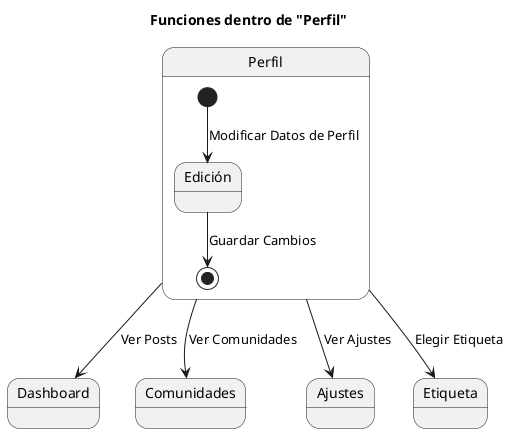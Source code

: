 @startuml
title Funciones dentro de "Perfil"

state Perfil {
  [*] --> Edición : Modificar Datos de Perfil
  Edición --> [*] : Guardar Cambios
}

Perfil --> Dashboard : Ver Posts
Perfil --> Comunidades : Ver Comunidades
Perfil --> Ajustes : Ver Ajustes
Perfil --> Etiqueta : Elegir Etiqueta
@enduml
